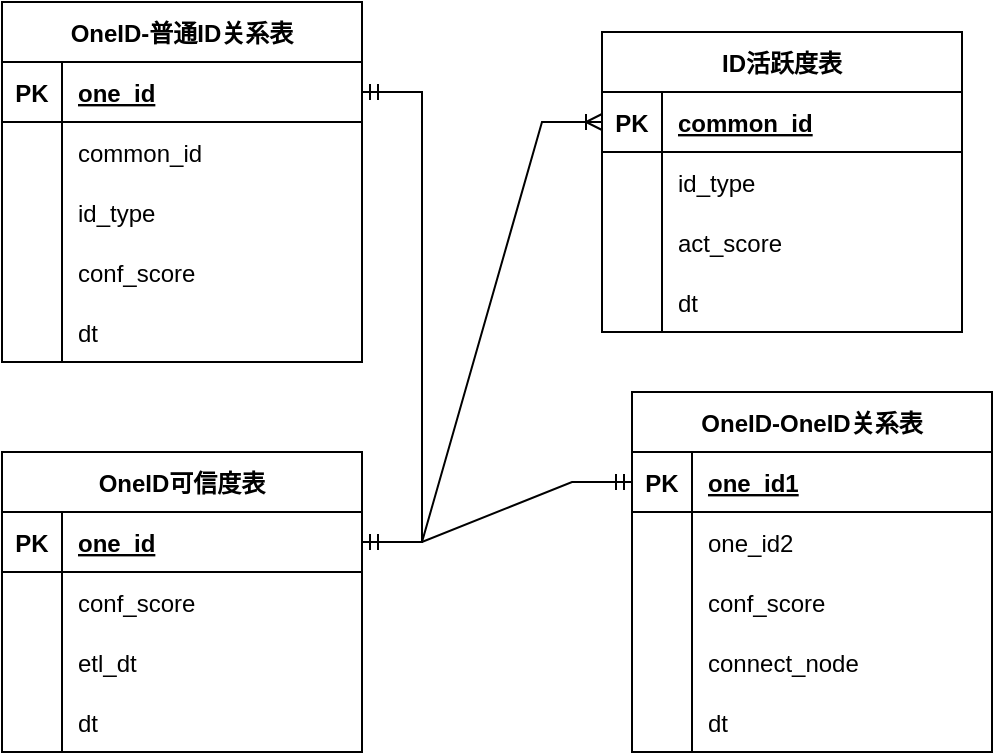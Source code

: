 <mxfile version="20.3.0" type="github"><diagram id="R2lEEEUBdFMjLlhIrx00" name="Page-1"><mxGraphModel dx="1550" dy="901" grid="1" gridSize="10" guides="1" tooltips="1" connect="1" arrows="1" fold="1" page="1" pageScale="1" pageWidth="850" pageHeight="1100" math="0" shadow="0" extFonts="Permanent Marker^https://fonts.googleapis.com/css?family=Permanent+Marker"><root><mxCell id="0"/><mxCell id="1" parent="0"/><mxCell id="cjYmg8Uox2QWH42ghd2V-7" value="OneID可信度表" style="shape=table;startSize=30;container=1;collapsible=1;childLayout=tableLayout;fixedRows=1;rowLines=0;fontStyle=1;align=center;resizeLast=1;" vertex="1" parent="1"><mxGeometry x="110" y="350" width="180" height="150" as="geometry"/></mxCell><mxCell id="cjYmg8Uox2QWH42ghd2V-8" value="" style="shape=tableRow;horizontal=0;startSize=0;swimlaneHead=0;swimlaneBody=0;fillColor=none;collapsible=0;dropTarget=0;points=[[0,0.5],[1,0.5]];portConstraint=eastwest;top=0;left=0;right=0;bottom=1;" vertex="1" parent="cjYmg8Uox2QWH42ghd2V-7"><mxGeometry y="30" width="180" height="30" as="geometry"/></mxCell><mxCell id="cjYmg8Uox2QWH42ghd2V-9" value="PK" style="shape=partialRectangle;connectable=0;fillColor=none;top=0;left=0;bottom=0;right=0;fontStyle=1;overflow=hidden;" vertex="1" parent="cjYmg8Uox2QWH42ghd2V-8"><mxGeometry width="30" height="30" as="geometry"><mxRectangle width="30" height="30" as="alternateBounds"/></mxGeometry></mxCell><mxCell id="cjYmg8Uox2QWH42ghd2V-10" value="one_id" style="shape=partialRectangle;connectable=0;fillColor=none;top=0;left=0;bottom=0;right=0;align=left;spacingLeft=6;fontStyle=5;overflow=hidden;" vertex="1" parent="cjYmg8Uox2QWH42ghd2V-8"><mxGeometry x="30" width="150" height="30" as="geometry"><mxRectangle width="150" height="30" as="alternateBounds"/></mxGeometry></mxCell><mxCell id="cjYmg8Uox2QWH42ghd2V-11" value="" style="shape=tableRow;horizontal=0;startSize=0;swimlaneHead=0;swimlaneBody=0;fillColor=none;collapsible=0;dropTarget=0;points=[[0,0.5],[1,0.5]];portConstraint=eastwest;top=0;left=0;right=0;bottom=0;" vertex="1" parent="cjYmg8Uox2QWH42ghd2V-7"><mxGeometry y="60" width="180" height="30" as="geometry"/></mxCell><mxCell id="cjYmg8Uox2QWH42ghd2V-12" value="" style="shape=partialRectangle;connectable=0;fillColor=none;top=0;left=0;bottom=0;right=0;editable=1;overflow=hidden;" vertex="1" parent="cjYmg8Uox2QWH42ghd2V-11"><mxGeometry width="30" height="30" as="geometry"><mxRectangle width="30" height="30" as="alternateBounds"/></mxGeometry></mxCell><mxCell id="cjYmg8Uox2QWH42ghd2V-13" value="conf_score" style="shape=partialRectangle;connectable=0;fillColor=none;top=0;left=0;bottom=0;right=0;align=left;spacingLeft=6;overflow=hidden;" vertex="1" parent="cjYmg8Uox2QWH42ghd2V-11"><mxGeometry x="30" width="150" height="30" as="geometry"><mxRectangle width="150" height="30" as="alternateBounds"/></mxGeometry></mxCell><mxCell id="cjYmg8Uox2QWH42ghd2V-14" value="" style="shape=tableRow;horizontal=0;startSize=0;swimlaneHead=0;swimlaneBody=0;fillColor=none;collapsible=0;dropTarget=0;points=[[0,0.5],[1,0.5]];portConstraint=eastwest;top=0;left=0;right=0;bottom=0;" vertex="1" parent="cjYmg8Uox2QWH42ghd2V-7"><mxGeometry y="90" width="180" height="30" as="geometry"/></mxCell><mxCell id="cjYmg8Uox2QWH42ghd2V-15" value="" style="shape=partialRectangle;connectable=0;fillColor=none;top=0;left=0;bottom=0;right=0;editable=1;overflow=hidden;" vertex="1" parent="cjYmg8Uox2QWH42ghd2V-14"><mxGeometry width="30" height="30" as="geometry"><mxRectangle width="30" height="30" as="alternateBounds"/></mxGeometry></mxCell><mxCell id="cjYmg8Uox2QWH42ghd2V-16" value="etl_dt" style="shape=partialRectangle;connectable=0;fillColor=none;top=0;left=0;bottom=0;right=0;align=left;spacingLeft=6;overflow=hidden;" vertex="1" parent="cjYmg8Uox2QWH42ghd2V-14"><mxGeometry x="30" width="150" height="30" as="geometry"><mxRectangle width="150" height="30" as="alternateBounds"/></mxGeometry></mxCell><mxCell id="cjYmg8Uox2QWH42ghd2V-17" value="" style="shape=tableRow;horizontal=0;startSize=0;swimlaneHead=0;swimlaneBody=0;fillColor=none;collapsible=0;dropTarget=0;points=[[0,0.5],[1,0.5]];portConstraint=eastwest;top=0;left=0;right=0;bottom=0;" vertex="1" parent="cjYmg8Uox2QWH42ghd2V-7"><mxGeometry y="120" width="180" height="30" as="geometry"/></mxCell><mxCell id="cjYmg8Uox2QWH42ghd2V-18" value="" style="shape=partialRectangle;connectable=0;fillColor=none;top=0;left=0;bottom=0;right=0;editable=1;overflow=hidden;" vertex="1" parent="cjYmg8Uox2QWH42ghd2V-17"><mxGeometry width="30" height="30" as="geometry"><mxRectangle width="30" height="30" as="alternateBounds"/></mxGeometry></mxCell><mxCell id="cjYmg8Uox2QWH42ghd2V-19" value="dt" style="shape=partialRectangle;connectable=0;fillColor=none;top=0;left=0;bottom=0;right=0;align=left;spacingLeft=6;overflow=hidden;" vertex="1" parent="cjYmg8Uox2QWH42ghd2V-17"><mxGeometry x="30" width="150" height="30" as="geometry"><mxRectangle width="150" height="30" as="alternateBounds"/></mxGeometry></mxCell><mxCell id="cjYmg8Uox2QWH42ghd2V-34" value="ID活跃度表" style="shape=table;startSize=30;container=1;collapsible=1;childLayout=tableLayout;fixedRows=1;rowLines=0;fontStyle=1;align=center;resizeLast=1;" vertex="1" parent="1"><mxGeometry x="410" y="140" width="180" height="150" as="geometry"/></mxCell><mxCell id="cjYmg8Uox2QWH42ghd2V-35" value="" style="shape=tableRow;horizontal=0;startSize=0;swimlaneHead=0;swimlaneBody=0;fillColor=none;collapsible=0;dropTarget=0;points=[[0,0.5],[1,0.5]];portConstraint=eastwest;top=0;left=0;right=0;bottom=1;" vertex="1" parent="cjYmg8Uox2QWH42ghd2V-34"><mxGeometry y="30" width="180" height="30" as="geometry"/></mxCell><mxCell id="cjYmg8Uox2QWH42ghd2V-36" value="PK" style="shape=partialRectangle;connectable=0;fillColor=none;top=0;left=0;bottom=0;right=0;fontStyle=1;overflow=hidden;" vertex="1" parent="cjYmg8Uox2QWH42ghd2V-35"><mxGeometry width="30" height="30" as="geometry"><mxRectangle width="30" height="30" as="alternateBounds"/></mxGeometry></mxCell><mxCell id="cjYmg8Uox2QWH42ghd2V-37" value="common_id" style="shape=partialRectangle;connectable=0;fillColor=none;top=0;left=0;bottom=0;right=0;align=left;spacingLeft=6;fontStyle=5;overflow=hidden;" vertex="1" parent="cjYmg8Uox2QWH42ghd2V-35"><mxGeometry x="30" width="150" height="30" as="geometry"><mxRectangle width="150" height="30" as="alternateBounds"/></mxGeometry></mxCell><mxCell id="cjYmg8Uox2QWH42ghd2V-38" value="" style="shape=tableRow;horizontal=0;startSize=0;swimlaneHead=0;swimlaneBody=0;fillColor=none;collapsible=0;dropTarget=0;points=[[0,0.5],[1,0.5]];portConstraint=eastwest;top=0;left=0;right=0;bottom=0;" vertex="1" parent="cjYmg8Uox2QWH42ghd2V-34"><mxGeometry y="60" width="180" height="30" as="geometry"/></mxCell><mxCell id="cjYmg8Uox2QWH42ghd2V-39" value="" style="shape=partialRectangle;connectable=0;fillColor=none;top=0;left=0;bottom=0;right=0;editable=1;overflow=hidden;" vertex="1" parent="cjYmg8Uox2QWH42ghd2V-38"><mxGeometry width="30" height="30" as="geometry"><mxRectangle width="30" height="30" as="alternateBounds"/></mxGeometry></mxCell><mxCell id="cjYmg8Uox2QWH42ghd2V-40" value="id_type" style="shape=partialRectangle;connectable=0;fillColor=none;top=0;left=0;bottom=0;right=0;align=left;spacingLeft=6;overflow=hidden;" vertex="1" parent="cjYmg8Uox2QWH42ghd2V-38"><mxGeometry x="30" width="150" height="30" as="geometry"><mxRectangle width="150" height="30" as="alternateBounds"/></mxGeometry></mxCell><mxCell id="cjYmg8Uox2QWH42ghd2V-41" value="" style="shape=tableRow;horizontal=0;startSize=0;swimlaneHead=0;swimlaneBody=0;fillColor=none;collapsible=0;dropTarget=0;points=[[0,0.5],[1,0.5]];portConstraint=eastwest;top=0;left=0;right=0;bottom=0;" vertex="1" parent="cjYmg8Uox2QWH42ghd2V-34"><mxGeometry y="90" width="180" height="30" as="geometry"/></mxCell><mxCell id="cjYmg8Uox2QWH42ghd2V-42" value="" style="shape=partialRectangle;connectable=0;fillColor=none;top=0;left=0;bottom=0;right=0;editable=1;overflow=hidden;" vertex="1" parent="cjYmg8Uox2QWH42ghd2V-41"><mxGeometry width="30" height="30" as="geometry"><mxRectangle width="30" height="30" as="alternateBounds"/></mxGeometry></mxCell><mxCell id="cjYmg8Uox2QWH42ghd2V-43" value="act_score" style="shape=partialRectangle;connectable=0;fillColor=none;top=0;left=0;bottom=0;right=0;align=left;spacingLeft=6;overflow=hidden;" vertex="1" parent="cjYmg8Uox2QWH42ghd2V-41"><mxGeometry x="30" width="150" height="30" as="geometry"><mxRectangle width="150" height="30" as="alternateBounds"/></mxGeometry></mxCell><mxCell id="cjYmg8Uox2QWH42ghd2V-44" value="" style="shape=tableRow;horizontal=0;startSize=0;swimlaneHead=0;swimlaneBody=0;fillColor=none;collapsible=0;dropTarget=0;points=[[0,0.5],[1,0.5]];portConstraint=eastwest;top=0;left=0;right=0;bottom=0;" vertex="1" parent="cjYmg8Uox2QWH42ghd2V-34"><mxGeometry y="120" width="180" height="30" as="geometry"/></mxCell><mxCell id="cjYmg8Uox2QWH42ghd2V-45" value="" style="shape=partialRectangle;connectable=0;fillColor=none;top=0;left=0;bottom=0;right=0;editable=1;overflow=hidden;" vertex="1" parent="cjYmg8Uox2QWH42ghd2V-44"><mxGeometry width="30" height="30" as="geometry"><mxRectangle width="30" height="30" as="alternateBounds"/></mxGeometry></mxCell><mxCell id="cjYmg8Uox2QWH42ghd2V-46" value="dt" style="shape=partialRectangle;connectable=0;fillColor=none;top=0;left=0;bottom=0;right=0;align=left;spacingLeft=6;overflow=hidden;" vertex="1" parent="cjYmg8Uox2QWH42ghd2V-44"><mxGeometry x="30" width="150" height="30" as="geometry"><mxRectangle width="150" height="30" as="alternateBounds"/></mxGeometry></mxCell><mxCell id="cjYmg8Uox2QWH42ghd2V-55" value="OneID-OneID关系表" style="shape=table;startSize=30;container=1;collapsible=1;childLayout=tableLayout;fixedRows=1;rowLines=0;fontStyle=1;align=center;resizeLast=1;" vertex="1" parent="1"><mxGeometry x="425" y="320" width="180" height="180" as="geometry"/></mxCell><mxCell id="cjYmg8Uox2QWH42ghd2V-56" value="" style="shape=tableRow;horizontal=0;startSize=0;swimlaneHead=0;swimlaneBody=0;fillColor=none;collapsible=0;dropTarget=0;points=[[0,0.5],[1,0.5]];portConstraint=eastwest;top=0;left=0;right=0;bottom=1;" vertex="1" parent="cjYmg8Uox2QWH42ghd2V-55"><mxGeometry y="30" width="180" height="30" as="geometry"/></mxCell><mxCell id="cjYmg8Uox2QWH42ghd2V-57" value="PK" style="shape=partialRectangle;connectable=0;fillColor=none;top=0;left=0;bottom=0;right=0;fontStyle=1;overflow=hidden;" vertex="1" parent="cjYmg8Uox2QWH42ghd2V-56"><mxGeometry width="30" height="30" as="geometry"><mxRectangle width="30" height="30" as="alternateBounds"/></mxGeometry></mxCell><mxCell id="cjYmg8Uox2QWH42ghd2V-58" value="one_id1" style="shape=partialRectangle;connectable=0;fillColor=none;top=0;left=0;bottom=0;right=0;align=left;spacingLeft=6;fontStyle=5;overflow=hidden;" vertex="1" parent="cjYmg8Uox2QWH42ghd2V-56"><mxGeometry x="30" width="150" height="30" as="geometry"><mxRectangle width="150" height="30" as="alternateBounds"/></mxGeometry></mxCell><mxCell id="cjYmg8Uox2QWH42ghd2V-59" value="" style="shape=tableRow;horizontal=0;startSize=0;swimlaneHead=0;swimlaneBody=0;fillColor=none;collapsible=0;dropTarget=0;points=[[0,0.5],[1,0.5]];portConstraint=eastwest;top=0;left=0;right=0;bottom=0;" vertex="1" parent="cjYmg8Uox2QWH42ghd2V-55"><mxGeometry y="60" width="180" height="30" as="geometry"/></mxCell><mxCell id="cjYmg8Uox2QWH42ghd2V-60" value="" style="shape=partialRectangle;connectable=0;fillColor=none;top=0;left=0;bottom=0;right=0;editable=1;overflow=hidden;" vertex="1" parent="cjYmg8Uox2QWH42ghd2V-59"><mxGeometry width="30" height="30" as="geometry"><mxRectangle width="30" height="30" as="alternateBounds"/></mxGeometry></mxCell><mxCell id="cjYmg8Uox2QWH42ghd2V-61" value="one_id2" style="shape=partialRectangle;connectable=0;fillColor=none;top=0;left=0;bottom=0;right=0;align=left;spacingLeft=6;overflow=hidden;" vertex="1" parent="cjYmg8Uox2QWH42ghd2V-59"><mxGeometry x="30" width="150" height="30" as="geometry"><mxRectangle width="150" height="30" as="alternateBounds"/></mxGeometry></mxCell><mxCell id="cjYmg8Uox2QWH42ghd2V-62" value="" style="shape=tableRow;horizontal=0;startSize=0;swimlaneHead=0;swimlaneBody=0;fillColor=none;collapsible=0;dropTarget=0;points=[[0,0.5],[1,0.5]];portConstraint=eastwest;top=0;left=0;right=0;bottom=0;" vertex="1" parent="cjYmg8Uox2QWH42ghd2V-55"><mxGeometry y="90" width="180" height="30" as="geometry"/></mxCell><mxCell id="cjYmg8Uox2QWH42ghd2V-63" value="" style="shape=partialRectangle;connectable=0;fillColor=none;top=0;left=0;bottom=0;right=0;editable=1;overflow=hidden;" vertex="1" parent="cjYmg8Uox2QWH42ghd2V-62"><mxGeometry width="30" height="30" as="geometry"><mxRectangle width="30" height="30" as="alternateBounds"/></mxGeometry></mxCell><mxCell id="cjYmg8Uox2QWH42ghd2V-64" value="conf_score" style="shape=partialRectangle;connectable=0;fillColor=none;top=0;left=0;bottom=0;right=0;align=left;spacingLeft=6;overflow=hidden;" vertex="1" parent="cjYmg8Uox2QWH42ghd2V-62"><mxGeometry x="30" width="150" height="30" as="geometry"><mxRectangle width="150" height="30" as="alternateBounds"/></mxGeometry></mxCell><mxCell id="cjYmg8Uox2QWH42ghd2V-65" value="" style="shape=tableRow;horizontal=0;startSize=0;swimlaneHead=0;swimlaneBody=0;fillColor=none;collapsible=0;dropTarget=0;points=[[0,0.5],[1,0.5]];portConstraint=eastwest;top=0;left=0;right=0;bottom=0;" vertex="1" parent="cjYmg8Uox2QWH42ghd2V-55"><mxGeometry y="120" width="180" height="30" as="geometry"/></mxCell><mxCell id="cjYmg8Uox2QWH42ghd2V-66" value="" style="shape=partialRectangle;connectable=0;fillColor=none;top=0;left=0;bottom=0;right=0;editable=1;overflow=hidden;" vertex="1" parent="cjYmg8Uox2QWH42ghd2V-65"><mxGeometry width="30" height="30" as="geometry"><mxRectangle width="30" height="30" as="alternateBounds"/></mxGeometry></mxCell><mxCell id="cjYmg8Uox2QWH42ghd2V-67" value="connect_node" style="shape=partialRectangle;connectable=0;fillColor=none;top=0;left=0;bottom=0;right=0;align=left;spacingLeft=6;overflow=hidden;" vertex="1" parent="cjYmg8Uox2QWH42ghd2V-65"><mxGeometry x="30" width="150" height="30" as="geometry"><mxRectangle width="150" height="30" as="alternateBounds"/></mxGeometry></mxCell><mxCell id="cjYmg8Uox2QWH42ghd2V-68" style="shape=tableRow;horizontal=0;startSize=0;swimlaneHead=0;swimlaneBody=0;fillColor=none;collapsible=0;dropTarget=0;points=[[0,0.5],[1,0.5]];portConstraint=eastwest;top=0;left=0;right=0;bottom=0;" vertex="1" parent="cjYmg8Uox2QWH42ghd2V-55"><mxGeometry y="150" width="180" height="30" as="geometry"/></mxCell><mxCell id="cjYmg8Uox2QWH42ghd2V-69" style="shape=partialRectangle;connectable=0;fillColor=none;top=0;left=0;bottom=0;right=0;editable=1;overflow=hidden;" vertex="1" parent="cjYmg8Uox2QWH42ghd2V-68"><mxGeometry width="30" height="30" as="geometry"><mxRectangle width="30" height="30" as="alternateBounds"/></mxGeometry></mxCell><mxCell id="cjYmg8Uox2QWH42ghd2V-70" value="dt" style="shape=partialRectangle;connectable=0;fillColor=none;top=0;left=0;bottom=0;right=0;align=left;spacingLeft=6;overflow=hidden;" vertex="1" parent="cjYmg8Uox2QWH42ghd2V-68"><mxGeometry x="30" width="150" height="30" as="geometry"><mxRectangle width="150" height="30" as="alternateBounds"/></mxGeometry></mxCell><mxCell id="cjYmg8Uox2QWH42ghd2V-71" value="OneID-普通ID关系表" style="shape=table;startSize=30;container=1;collapsible=1;childLayout=tableLayout;fixedRows=1;rowLines=0;fontStyle=1;align=center;resizeLast=1;" vertex="1" parent="1"><mxGeometry x="110" y="125" width="180" height="180" as="geometry"/></mxCell><mxCell id="cjYmg8Uox2QWH42ghd2V-72" value="" style="shape=tableRow;horizontal=0;startSize=0;swimlaneHead=0;swimlaneBody=0;fillColor=none;collapsible=0;dropTarget=0;points=[[0,0.5],[1,0.5]];portConstraint=eastwest;top=0;left=0;right=0;bottom=1;" vertex="1" parent="cjYmg8Uox2QWH42ghd2V-71"><mxGeometry y="30" width="180" height="30" as="geometry"/></mxCell><mxCell id="cjYmg8Uox2QWH42ghd2V-73" value="PK" style="shape=partialRectangle;connectable=0;fillColor=none;top=0;left=0;bottom=0;right=0;fontStyle=1;overflow=hidden;" vertex="1" parent="cjYmg8Uox2QWH42ghd2V-72"><mxGeometry width="30" height="30" as="geometry"><mxRectangle width="30" height="30" as="alternateBounds"/></mxGeometry></mxCell><mxCell id="cjYmg8Uox2QWH42ghd2V-74" value="one_id" style="shape=partialRectangle;connectable=0;fillColor=none;top=0;left=0;bottom=0;right=0;align=left;spacingLeft=6;fontStyle=5;overflow=hidden;" vertex="1" parent="cjYmg8Uox2QWH42ghd2V-72"><mxGeometry x="30" width="150" height="30" as="geometry"><mxRectangle width="150" height="30" as="alternateBounds"/></mxGeometry></mxCell><mxCell id="cjYmg8Uox2QWH42ghd2V-75" value="" style="shape=tableRow;horizontal=0;startSize=0;swimlaneHead=0;swimlaneBody=0;fillColor=none;collapsible=0;dropTarget=0;points=[[0,0.5],[1,0.5]];portConstraint=eastwest;top=0;left=0;right=0;bottom=0;" vertex="1" parent="cjYmg8Uox2QWH42ghd2V-71"><mxGeometry y="60" width="180" height="30" as="geometry"/></mxCell><mxCell id="cjYmg8Uox2QWH42ghd2V-76" value="" style="shape=partialRectangle;connectable=0;fillColor=none;top=0;left=0;bottom=0;right=0;editable=1;overflow=hidden;" vertex="1" parent="cjYmg8Uox2QWH42ghd2V-75"><mxGeometry width="30" height="30" as="geometry"><mxRectangle width="30" height="30" as="alternateBounds"/></mxGeometry></mxCell><mxCell id="cjYmg8Uox2QWH42ghd2V-77" value="common_id" style="shape=partialRectangle;connectable=0;fillColor=none;top=0;left=0;bottom=0;right=0;align=left;spacingLeft=6;overflow=hidden;" vertex="1" parent="cjYmg8Uox2QWH42ghd2V-75"><mxGeometry x="30" width="150" height="30" as="geometry"><mxRectangle width="150" height="30" as="alternateBounds"/></mxGeometry></mxCell><mxCell id="cjYmg8Uox2QWH42ghd2V-78" value="" style="shape=tableRow;horizontal=0;startSize=0;swimlaneHead=0;swimlaneBody=0;fillColor=none;collapsible=0;dropTarget=0;points=[[0,0.5],[1,0.5]];portConstraint=eastwest;top=0;left=0;right=0;bottom=0;" vertex="1" parent="cjYmg8Uox2QWH42ghd2V-71"><mxGeometry y="90" width="180" height="30" as="geometry"/></mxCell><mxCell id="cjYmg8Uox2QWH42ghd2V-79" value="" style="shape=partialRectangle;connectable=0;fillColor=none;top=0;left=0;bottom=0;right=0;editable=1;overflow=hidden;" vertex="1" parent="cjYmg8Uox2QWH42ghd2V-78"><mxGeometry width="30" height="30" as="geometry"><mxRectangle width="30" height="30" as="alternateBounds"/></mxGeometry></mxCell><mxCell id="cjYmg8Uox2QWH42ghd2V-80" value="id_type" style="shape=partialRectangle;connectable=0;fillColor=none;top=0;left=0;bottom=0;right=0;align=left;spacingLeft=6;overflow=hidden;" vertex="1" parent="cjYmg8Uox2QWH42ghd2V-78"><mxGeometry x="30" width="150" height="30" as="geometry"><mxRectangle width="150" height="30" as="alternateBounds"/></mxGeometry></mxCell><mxCell id="cjYmg8Uox2QWH42ghd2V-81" value="" style="shape=tableRow;horizontal=0;startSize=0;swimlaneHead=0;swimlaneBody=0;fillColor=none;collapsible=0;dropTarget=0;points=[[0,0.5],[1,0.5]];portConstraint=eastwest;top=0;left=0;right=0;bottom=0;" vertex="1" parent="cjYmg8Uox2QWH42ghd2V-71"><mxGeometry y="120" width="180" height="30" as="geometry"/></mxCell><mxCell id="cjYmg8Uox2QWH42ghd2V-82" value="" style="shape=partialRectangle;connectable=0;fillColor=none;top=0;left=0;bottom=0;right=0;editable=1;overflow=hidden;" vertex="1" parent="cjYmg8Uox2QWH42ghd2V-81"><mxGeometry width="30" height="30" as="geometry"><mxRectangle width="30" height="30" as="alternateBounds"/></mxGeometry></mxCell><mxCell id="cjYmg8Uox2QWH42ghd2V-83" value="conf_score" style="shape=partialRectangle;connectable=0;fillColor=none;top=0;left=0;bottom=0;right=0;align=left;spacingLeft=6;overflow=hidden;" vertex="1" parent="cjYmg8Uox2QWH42ghd2V-81"><mxGeometry x="30" width="150" height="30" as="geometry"><mxRectangle width="150" height="30" as="alternateBounds"/></mxGeometry></mxCell><mxCell id="cjYmg8Uox2QWH42ghd2V-84" style="shape=tableRow;horizontal=0;startSize=0;swimlaneHead=0;swimlaneBody=0;fillColor=none;collapsible=0;dropTarget=0;points=[[0,0.5],[1,0.5]];portConstraint=eastwest;top=0;left=0;right=0;bottom=0;" vertex="1" parent="cjYmg8Uox2QWH42ghd2V-71"><mxGeometry y="150" width="180" height="30" as="geometry"/></mxCell><mxCell id="cjYmg8Uox2QWH42ghd2V-85" style="shape=partialRectangle;connectable=0;fillColor=none;top=0;left=0;bottom=0;right=0;editable=1;overflow=hidden;" vertex="1" parent="cjYmg8Uox2QWH42ghd2V-84"><mxGeometry width="30" height="30" as="geometry"><mxRectangle width="30" height="30" as="alternateBounds"/></mxGeometry></mxCell><mxCell id="cjYmg8Uox2QWH42ghd2V-86" value="dt" style="shape=partialRectangle;connectable=0;fillColor=none;top=0;left=0;bottom=0;right=0;align=left;spacingLeft=6;overflow=hidden;" vertex="1" parent="cjYmg8Uox2QWH42ghd2V-84"><mxGeometry x="30" width="150" height="30" as="geometry"><mxRectangle width="150" height="30" as="alternateBounds"/></mxGeometry></mxCell><mxCell id="cjYmg8Uox2QWH42ghd2V-89" value="" style="edgeStyle=entityRelationEdgeStyle;fontSize=12;html=1;endArrow=ERoneToMany;rounded=0;exitX=1;exitY=0.5;exitDx=0;exitDy=0;entryX=0;entryY=0.5;entryDx=0;entryDy=0;" edge="1" parent="1" source="cjYmg8Uox2QWH42ghd2V-8" target="cjYmg8Uox2QWH42ghd2V-35"><mxGeometry width="100" height="100" relative="1" as="geometry"><mxPoint x="400" y="340" as="sourcePoint"/><mxPoint x="500" y="240" as="targetPoint"/></mxGeometry></mxCell><mxCell id="cjYmg8Uox2QWH42ghd2V-92" value="" style="edgeStyle=entityRelationEdgeStyle;fontSize=12;html=1;endArrow=ERmandOne;startArrow=ERmandOne;rounded=0;exitX=1;exitY=0.5;exitDx=0;exitDy=0;" edge="1" parent="1" source="cjYmg8Uox2QWH42ghd2V-72" target="cjYmg8Uox2QWH42ghd2V-8"><mxGeometry width="100" height="100" relative="1" as="geometry"><mxPoint x="375" y="120" as="sourcePoint"/><mxPoint x="475" y="20" as="targetPoint"/></mxGeometry></mxCell><mxCell id="cjYmg8Uox2QWH42ghd2V-93" value="" style="edgeStyle=entityRelationEdgeStyle;fontSize=12;html=1;endArrow=ERmandOne;startArrow=ERmandOne;rounded=0;exitX=1;exitY=0.5;exitDx=0;exitDy=0;" edge="1" parent="1" source="cjYmg8Uox2QWH42ghd2V-8" target="cjYmg8Uox2QWH42ghd2V-56"><mxGeometry width="100" height="100" relative="1" as="geometry"><mxPoint x="410" y="380" as="sourcePoint"/><mxPoint x="510" y="280" as="targetPoint"/></mxGeometry></mxCell></root></mxGraphModel></diagram></mxfile>